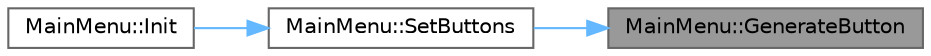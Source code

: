 digraph "MainMenu::GenerateButton"
{
 // LATEX_PDF_SIZE
  bgcolor="transparent";
  edge [fontname=Helvetica,fontsize=10,labelfontname=Helvetica,labelfontsize=10];
  node [fontname=Helvetica,fontsize=10,shape=box,height=0.2,width=0.4];
  rankdir="RL";
  Node1 [id="Node000001",label="MainMenu::GenerateButton",height=0.2,width=0.4,color="gray40", fillcolor="grey60", style="filled", fontcolor="black",tooltip="Generates a button with the specified font, name, position, and text."];
  Node1 -> Node2 [id="edge1_Node000001_Node000002",dir="back",color="steelblue1",style="solid",tooltip=" "];
  Node2 [id="Node000002",label="MainMenu::SetButtons",height=0.2,width=0.4,color="grey40", fillcolor="white", style="filled",URL="$class_main_menu.html#ac38a68fc63800c9d1d9302bc0ebbc766",tooltip="Sets up the buttons in the main menu."];
  Node2 -> Node3 [id="edge2_Node000002_Node000003",dir="back",color="steelblue1",style="solid",tooltip=" "];
  Node3 [id="Node000003",label="MainMenu::Init",height=0.2,width=0.4,color="grey40", fillcolor="white", style="filled",URL="$class_main_menu.html#a345ae60f67ead501d821ec2c5aa8cf3f",tooltip="Initializes the main menu state."];
}

